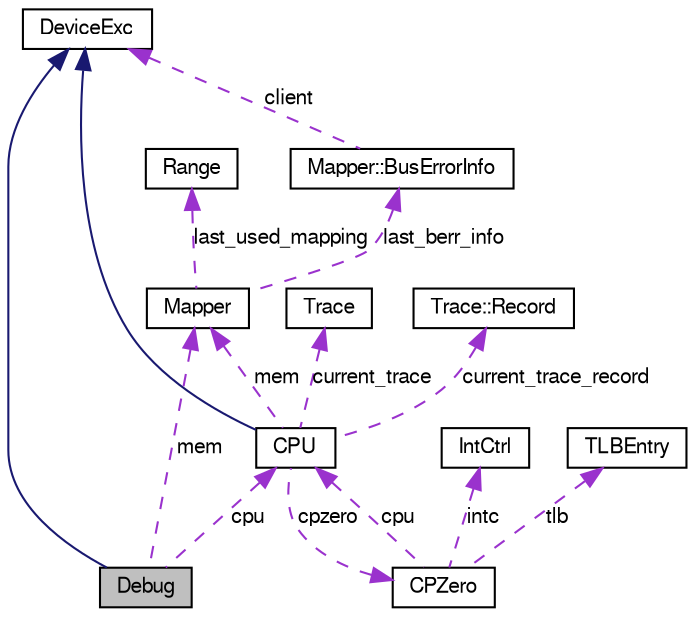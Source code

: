 digraph G
{
  edge [fontname="FreeSans",fontsize="10",labelfontname="FreeSans",labelfontsize="10"];
  node [fontname="FreeSans",fontsize="10",shape=record];
  Node1 [label="Debug",height=0.2,width=0.4,color="black", fillcolor="grey75", style="filled" fontcolor="black"];
  Node2 -> Node1 [dir=back,color="midnightblue",fontsize="10",style="solid"];
  Node2 [label="DeviceExc",height=0.2,width=0.4,color="black", fillcolor="white", style="filled",URL="$classDeviceExc.html"];
  Node3 -> Node1 [dir=back,color="darkorchid3",fontsize="10",style="dashed",label="cpu"];
  Node3 [label="CPU",height=0.2,width=0.4,color="black", fillcolor="white", style="filled",URL="$classCPU.html"];
  Node2 -> Node3 [dir=back,color="midnightblue",fontsize="10",style="solid"];
  Node4 -> Node3 [dir=back,color="darkorchid3",fontsize="10",style="dashed",label="current_trace"];
  Node4 [label="Trace",height=0.2,width=0.4,color="black", fillcolor="white", style="filled",URL="$classTrace.html"];
  Node5 -> Node3 [dir=back,color="darkorchid3",fontsize="10",style="dashed",label="cpzero"];
  Node5 [label="CPZero",height=0.2,width=0.4,color="black", fillcolor="white", style="filled",URL="$classCPZero.html"];
  Node6 -> Node5 [dir=back,color="darkorchid3",fontsize="10",style="dashed",label="intc"];
  Node6 [label="IntCtrl",height=0.2,width=0.4,color="black", fillcolor="white", style="filled",URL="$classIntCtrl.html"];
  Node3 -> Node5 [dir=back,color="darkorchid3",fontsize="10",style="dashed",label="cpu"];
  Node7 -> Node5 [dir=back,color="darkorchid3",fontsize="10",style="dashed",label="tlb"];
  Node7 [label="TLBEntry",height=0.2,width=0.4,color="black", fillcolor="white", style="filled",URL="$classTLBEntry.html"];
  Node8 -> Node3 [dir=back,color="darkorchid3",fontsize="10",style="dashed",label="mem"];
  Node8 [label="Mapper",height=0.2,width=0.4,color="black", fillcolor="white", style="filled",URL="$classMapper.html"];
  Node9 -> Node8 [dir=back,color="darkorchid3",fontsize="10",style="dashed",label="last_used_mapping"];
  Node9 [label="Range",height=0.2,width=0.4,color="black", fillcolor="white", style="filled",URL="$classRange.html"];
  Node10 -> Node8 [dir=back,color="darkorchid3",fontsize="10",style="dashed",label="last_berr_info"];
  Node10 [label="Mapper::BusErrorInfo",height=0.2,width=0.4,color="black", fillcolor="white", style="filled",URL="$structMapper_1_1BusErrorInfo.html"];
  Node2 -> Node10 [dir=back,color="darkorchid3",fontsize="10",style="dashed",label="client"];
  Node11 -> Node3 [dir=back,color="darkorchid3",fontsize="10",style="dashed",label="current_trace_record"];
  Node11 [label="Trace::Record",height=0.2,width=0.4,color="black", fillcolor="white", style="filled",URL="$structTrace_1_1Record.html"];
  Node8 -> Node1 [dir=back,color="darkorchid3",fontsize="10",style="dashed",label="mem"];
}
